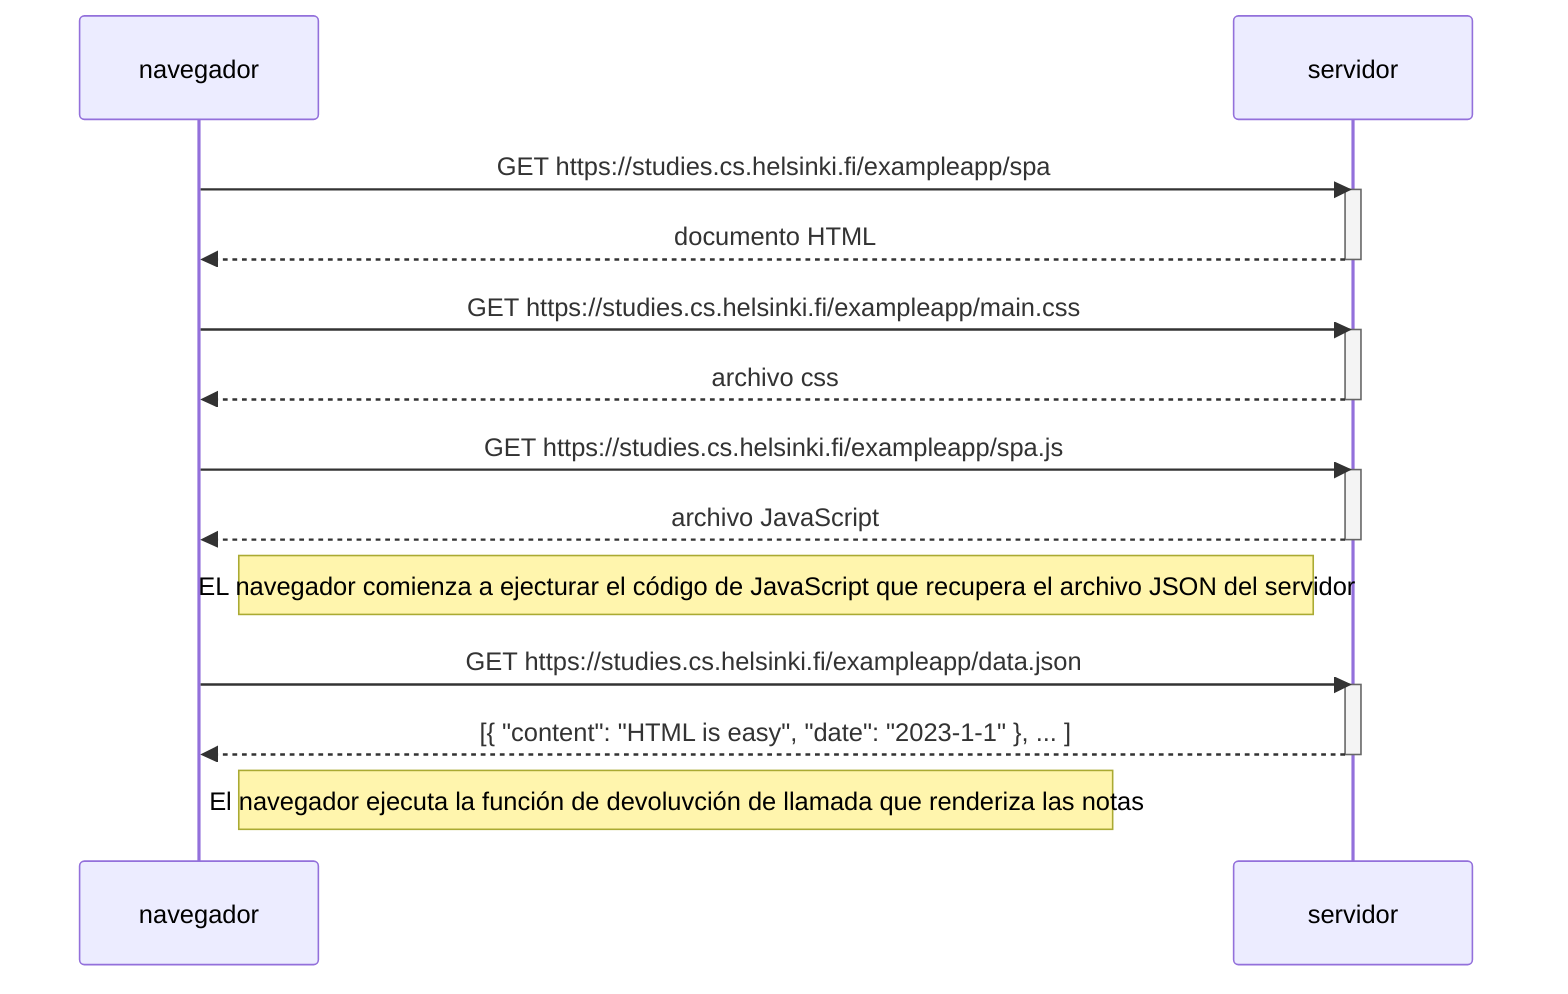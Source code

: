 sequenceDiagram
    participant navegador
    participant servidor

    navegador->>servidor: GET https://studies.cs.helsinki.fi/exampleapp/spa
    activate servidor
    servidor-->>navegador: documento HTML
    deactivate servidor

    navegador->>servidor: GET https://studies.cs.helsinki.fi/exampleapp/main.css
    activate servidor
    servidor-->>navegador: archivo css
    deactivate servidor

    navegador->>servidor: GET https://studies.cs.helsinki.fi/exampleapp/spa.js
    activate servidor
    servidor-->>navegador: archivo JavaScript
    deactivate servidor

    Note right of navegador: EL navegador comienza a ejecturar el código de JavaScript que recupera el archivo JSON del servidor

    navegador->>servidor: GET https://studies.cs.helsinki.fi/exampleapp/data.json
    activate servidor
    servidor-->>navegador: [{ "content": "HTML is easy", "date": "2023-1-1" }, ... ]
    deactivate servidor

    Note right of navegador: El navegador ejecuta la función de devoluvción de llamada que renderiza las notas